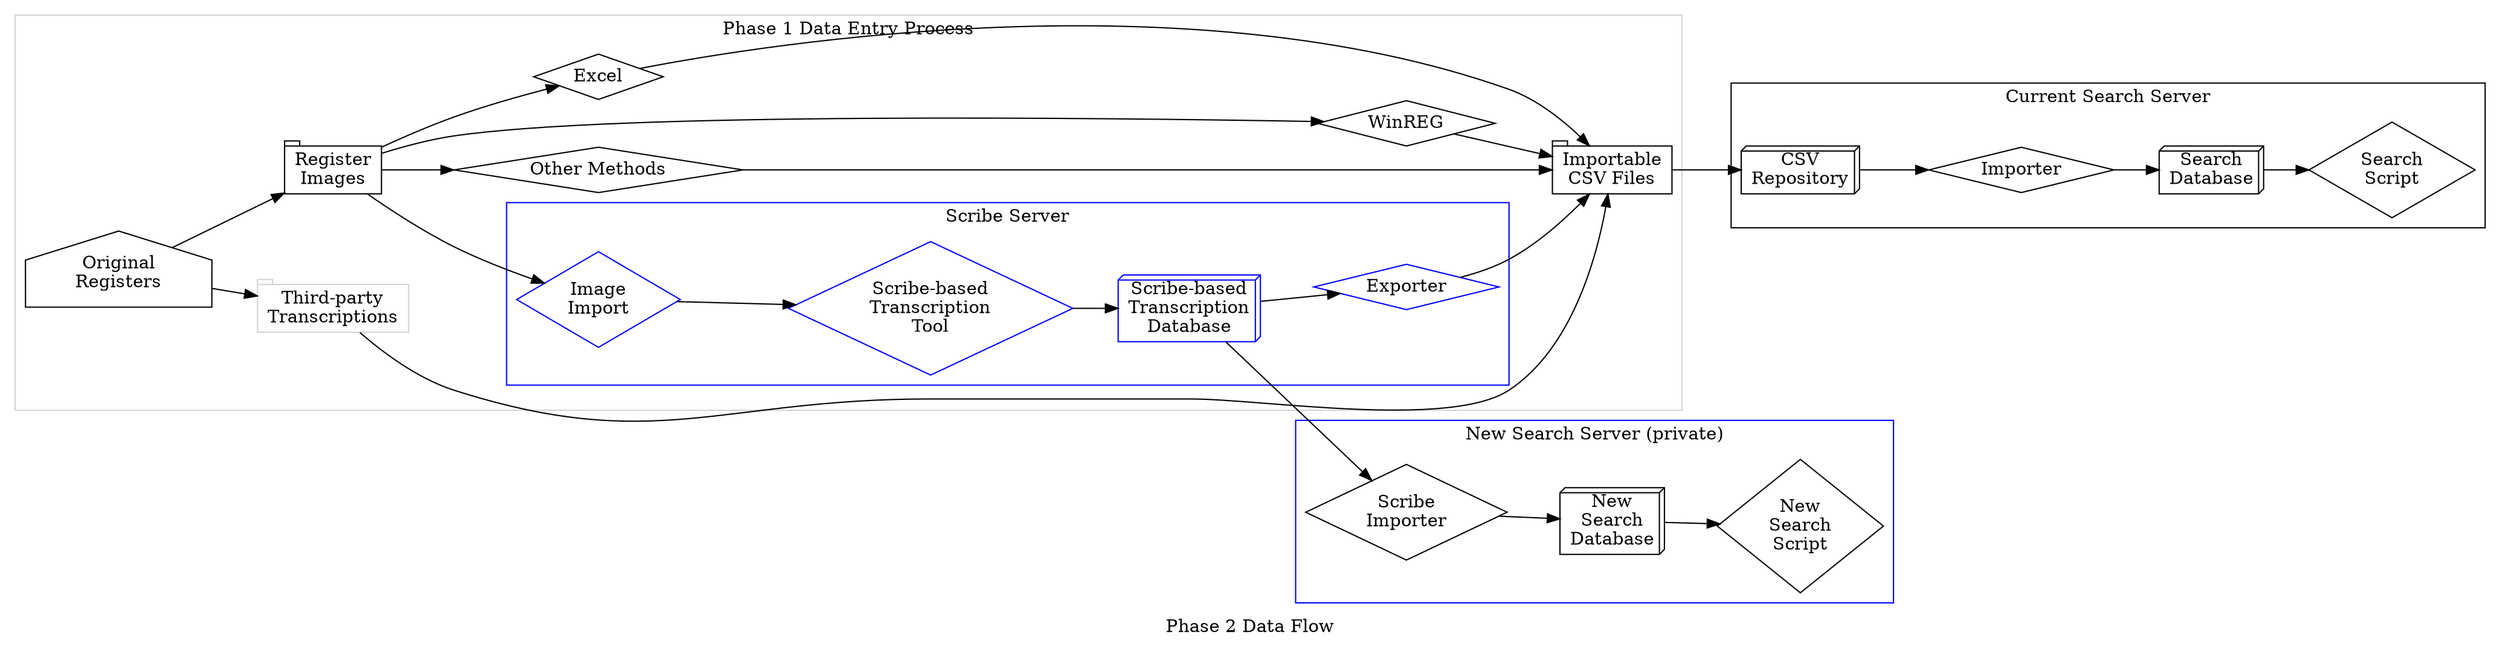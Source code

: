 digraph G {
	label="Phase 2 Data Flow";
	rankdir="LR";
	subgraph cluster_2 {
#		style=filled;
		color=lightgrey;
#		node [style=filled,color=white];

		registers [label="Original\nRegisters",shape="house"];
		externaltranscripts [label="Third-party\nTranscriptions",shape="tab",color=lightgrey];
		registers->externaltranscripts;
		images [label="Register\nImages",shape="tab"];
		registers->images;		
		
		awinreg [label="WinREG",shape="diamond"];
		excel [label="Excel",shape="diamond"];
		other [label="Other Methods",shape="diamond"];
		images -> awinreg;
		images -> excel;
		images -> other;
		csvs [label="Importable\nCSV Files",shape="tab"];
		awinreg -> csvs;
		excel -> csvs;
		other -> csvs;
		externaltranscripts -> csvs;

		subgraph cluster_1 {
			color=blue;
			node [color=blue];
			setup [label="Image\nImport",shape="diamond"]		
			scribe [label="Scribe-based\nTranscription\nTool",shape="diamond"];
			setup -> scribe;
			scribe_db [label="Scribe-based\nTranscription\nDatabase",shape="box3d"];
			scribe -> scribe_db;
			exporter [label="Exporter",shape="diamond"];
			scribe_db -> exporter;

			label="Scribe Server";
		}
		images->setup;
		exporter->csvs;


		label="Phase 1 Data Entry Process";
	}
	


	subgraph cluster_0 {
#		color=blue
		csvrepository [label="CSV\nRepository",shape="box3d"];
		importer [label="Importer",shape="diamond"];
		database [label="Search\nDatabase",shape="box3d"];
		search [label="Search\nScript",shape="diamond"];
		csvrepository -> importer;
		importer -> database;
		database -> search;
		label="Current Search Server";
	}

	subgraph cluster_3 {
		color=blue
		importer2 [label="Scribe\nImporter",shape="diamond"];
		database2 [label="New\nSearch\nDatabase",shape="box3d"];
		search2 [label="New\nSearch\nScript",shape="diamond"];
		importer2 -> database2;
		database2 -> search2;
		label="New Search Server (private)";
	}

	csvs -> csvrepository;
	scribe_db -> importer2;	
#	csvs -> importer2 [color=white];

#	database -> scribe_db [color=white];
}


